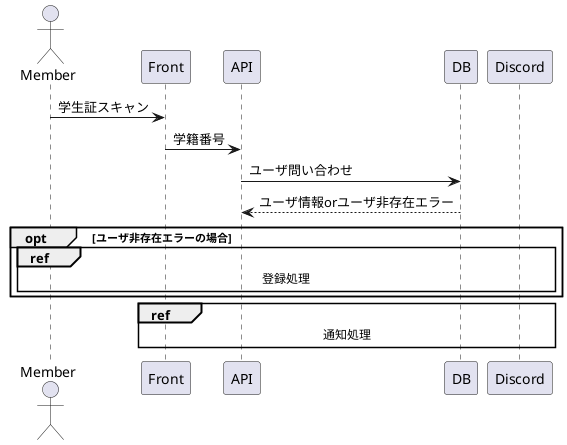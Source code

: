 @startuml
actor       Member       as men
participant Front as scr
participant API as api
participant DB as db
participant Discord as dis

men->scr:学生証スキャン
scr->api:学籍番号
api->db:ユーザ問い合わせ
db-->api:ユーザ情報orユーザ非存在エラー

opt ユーザ非存在エラーの場合
    ref over men, dis : 登録処理
end
    ref over scr, dis : 通知処理
@enduml